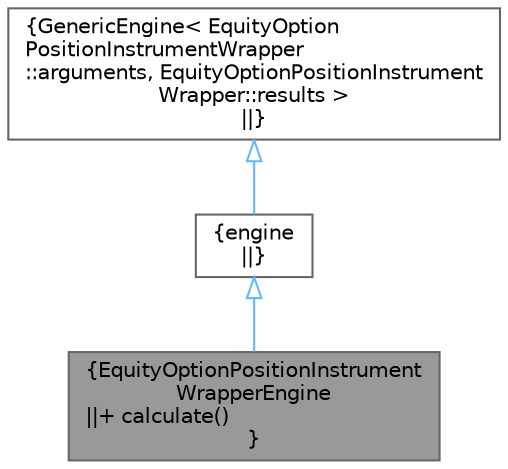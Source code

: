 digraph "EquityOptionPositionInstrumentWrapperEngine"
{
 // INTERACTIVE_SVG=YES
 // LATEX_PDF_SIZE
  bgcolor="transparent";
  edge [fontname=Helvetica,fontsize=10,labelfontname=Helvetica,labelfontsize=10];
  node [fontname=Helvetica,fontsize=10,shape=box,height=0.2,width=0.4];
  Node1 [label="{EquityOptionPositionInstrument\lWrapperEngine\n||+ calculate()\l}",height=0.2,width=0.4,color="gray40", fillcolor="grey60", style="filled", fontcolor="black",tooltip=" "];
  Node2 -> Node1 [dir="back",color="steelblue1",style="solid",arrowtail="onormal"];
  Node2 [label="{engine\n||}",height=0.2,width=0.4,color="gray40", fillcolor="white", style="filled",URL="$classore_1_1data_1_1_equity_option_position_instrument_wrapper_1_1engine.html",tooltip=" "];
  Node3 -> Node2 [dir="back",color="steelblue1",style="solid",arrowtail="onormal"];
  Node3 [label="{GenericEngine\< EquityOption\lPositionInstrumentWrapper\l::arguments, EquityOptionPositionInstrument\lWrapper::results \>\n||}",height=0.2,width=0.4,color="gray40", fillcolor="white", style="filled",tooltip=" "];
}
